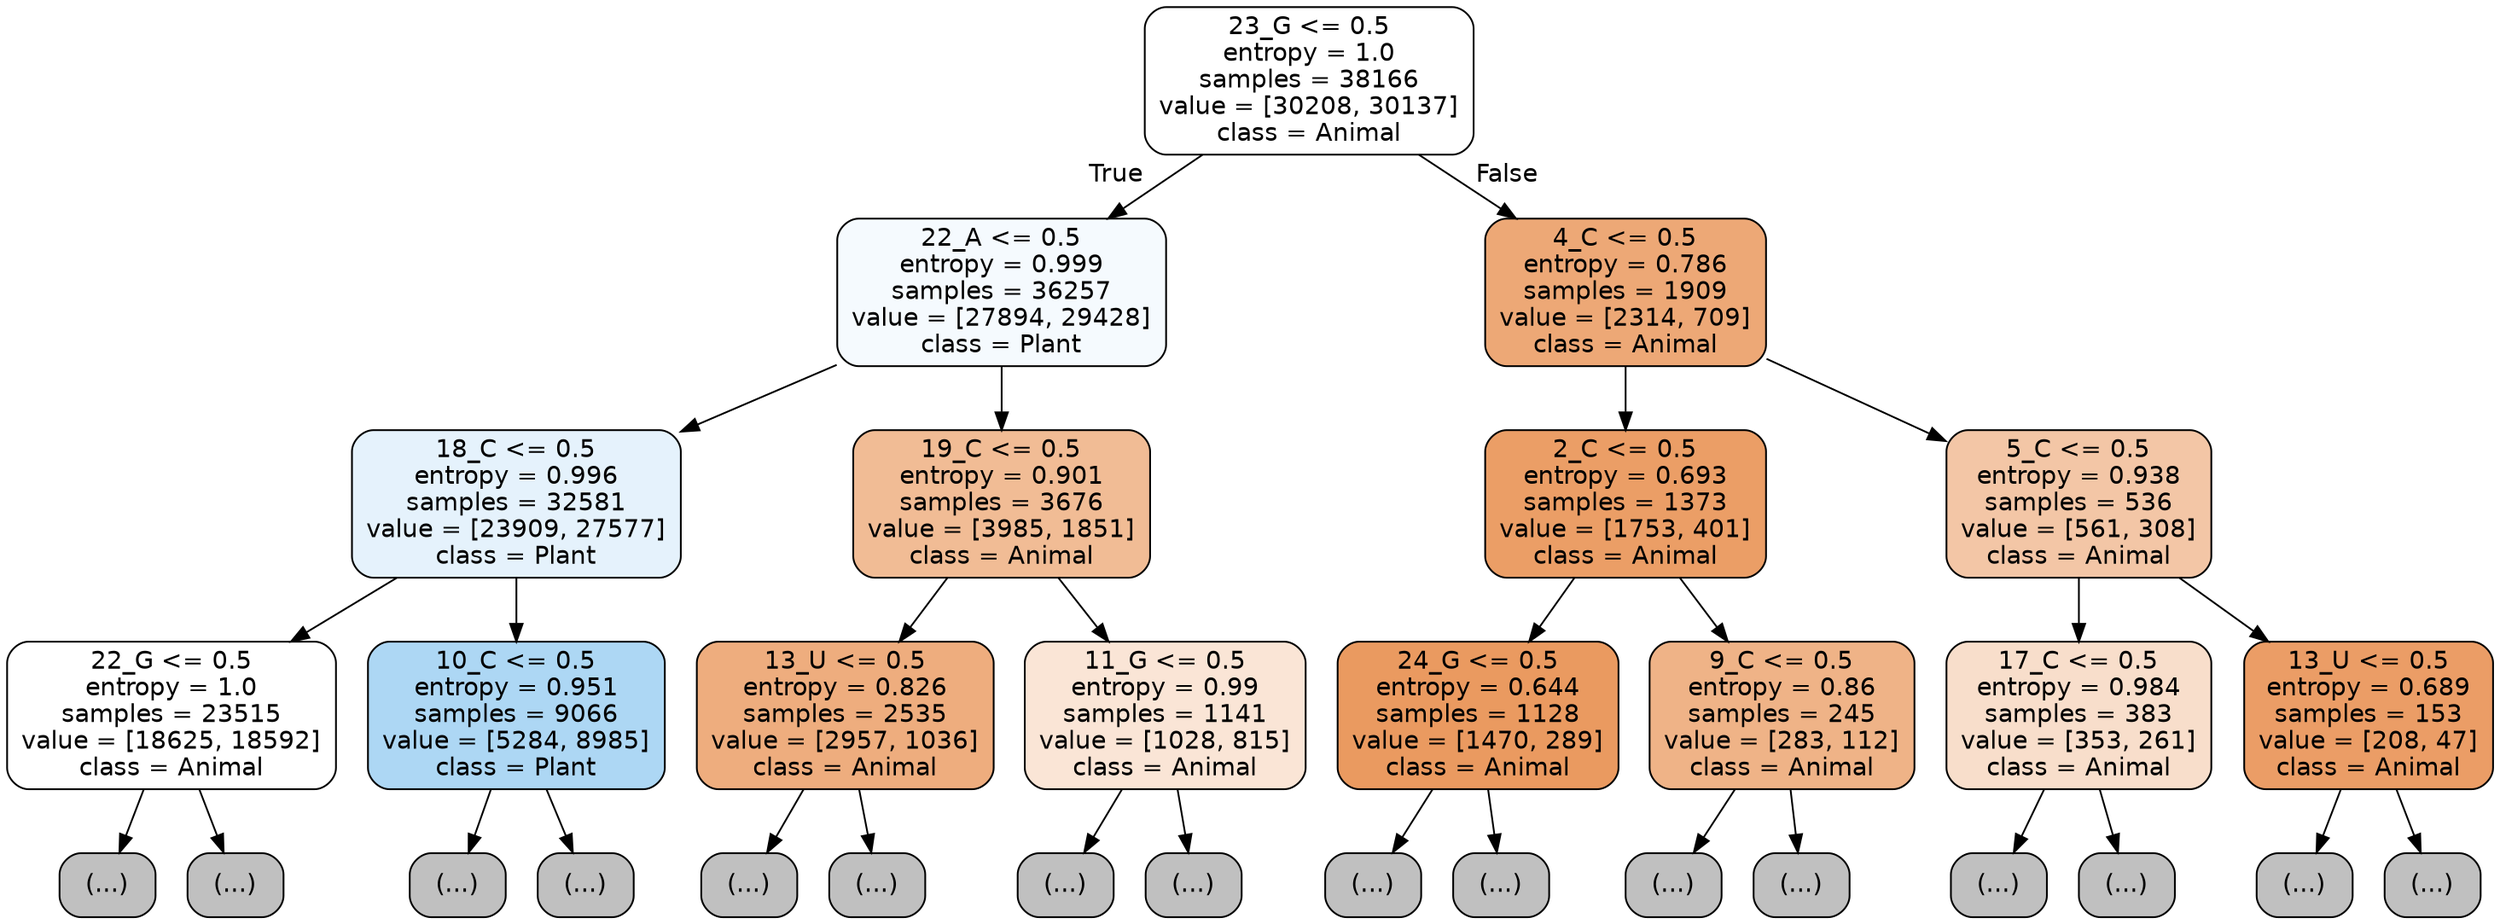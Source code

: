 digraph Tree {
node [shape=box, style="filled, rounded", color="black", fontname="helvetica"] ;
edge [fontname="helvetica"] ;
0 [label="23_G <= 0.5\nentropy = 1.0\nsamples = 38166\nvalue = [30208, 30137]\nclass = Animal", fillcolor="#ffffff"] ;
1 [label="22_A <= 0.5\nentropy = 0.999\nsamples = 36257\nvalue = [27894, 29428]\nclass = Plant", fillcolor="#f5fafe"] ;
0 -> 1 [labeldistance=2.5, labelangle=45, headlabel="True"] ;
2 [label="18_C <= 0.5\nentropy = 0.996\nsamples = 32581\nvalue = [23909, 27577]\nclass = Plant", fillcolor="#e5f2fc"] ;
1 -> 2 ;
3 [label="22_G <= 0.5\nentropy = 1.0\nsamples = 23515\nvalue = [18625, 18592]\nclass = Animal", fillcolor="#ffffff"] ;
2 -> 3 ;
4 [label="(...)", fillcolor="#C0C0C0"] ;
3 -> 4 ;
9547 [label="(...)", fillcolor="#C0C0C0"] ;
3 -> 9547 ;
10922 [label="10_C <= 0.5\nentropy = 0.951\nsamples = 9066\nvalue = [5284, 8985]\nclass = Plant", fillcolor="#add7f4"] ;
2 -> 10922 ;
10923 [label="(...)", fillcolor="#C0C0C0"] ;
10922 -> 10923 ;
13520 [label="(...)", fillcolor="#C0C0C0"] ;
10922 -> 13520 ;
14243 [label="19_C <= 0.5\nentropy = 0.901\nsamples = 3676\nvalue = [3985, 1851]\nclass = Animal", fillcolor="#f1bc95"] ;
1 -> 14243 ;
14244 [label="13_U <= 0.5\nentropy = 0.826\nsamples = 2535\nvalue = [2957, 1036]\nclass = Animal", fillcolor="#eead7e"] ;
14243 -> 14244 ;
14245 [label="(...)", fillcolor="#C0C0C0"] ;
14244 -> 14245 ;
15174 [label="(...)", fillcolor="#C0C0C0"] ;
14244 -> 15174 ;
15519 [label="11_G <= 0.5\nentropy = 0.99\nsamples = 1141\nvalue = [1028, 815]\nclass = Animal", fillcolor="#fae5d6"] ;
14243 -> 15519 ;
15520 [label="(...)", fillcolor="#C0C0C0"] ;
15519 -> 15520 ;
15903 [label="(...)", fillcolor="#C0C0C0"] ;
15519 -> 15903 ;
16022 [label="4_C <= 0.5\nentropy = 0.786\nsamples = 1909\nvalue = [2314, 709]\nclass = Animal", fillcolor="#eda876"] ;
0 -> 16022 [labeldistance=2.5, labelangle=-45, headlabel="False"] ;
16023 [label="2_C <= 0.5\nentropy = 0.693\nsamples = 1373\nvalue = [1753, 401]\nclass = Animal", fillcolor="#eb9e66"] ;
16022 -> 16023 ;
16024 [label="24_G <= 0.5\nentropy = 0.644\nsamples = 1128\nvalue = [1470, 289]\nclass = Animal", fillcolor="#ea9a60"] ;
16023 -> 16024 ;
16025 [label="(...)", fillcolor="#C0C0C0"] ;
16024 -> 16025 ;
16374 [label="(...)", fillcolor="#C0C0C0"] ;
16024 -> 16374 ;
16435 [label="9_C <= 0.5\nentropy = 0.86\nsamples = 245\nvalue = [283, 112]\nclass = Animal", fillcolor="#efb387"] ;
16023 -> 16435 ;
16436 [label="(...)", fillcolor="#C0C0C0"] ;
16435 -> 16436 ;
16525 [label="(...)", fillcolor="#C0C0C0"] ;
16435 -> 16525 ;
16552 [label="5_C <= 0.5\nentropy = 0.938\nsamples = 536\nvalue = [561, 308]\nclass = Animal", fillcolor="#f3c6a6"] ;
16022 -> 16552 ;
16553 [label="17_C <= 0.5\nentropy = 0.984\nsamples = 383\nvalue = [353, 261]\nclass = Animal", fillcolor="#f8decb"] ;
16552 -> 16553 ;
16554 [label="(...)", fillcolor="#C0C0C0"] ;
16553 -> 16554 ;
16663 [label="(...)", fillcolor="#C0C0C0"] ;
16553 -> 16663 ;
16710 [label="13_U <= 0.5\nentropy = 0.689\nsamples = 153\nvalue = [208, 47]\nclass = Animal", fillcolor="#eb9d66"] ;
16552 -> 16710 ;
16711 [label="(...)", fillcolor="#C0C0C0"] ;
16710 -> 16711 ;
16756 [label="(...)", fillcolor="#C0C0C0"] ;
16710 -> 16756 ;
}